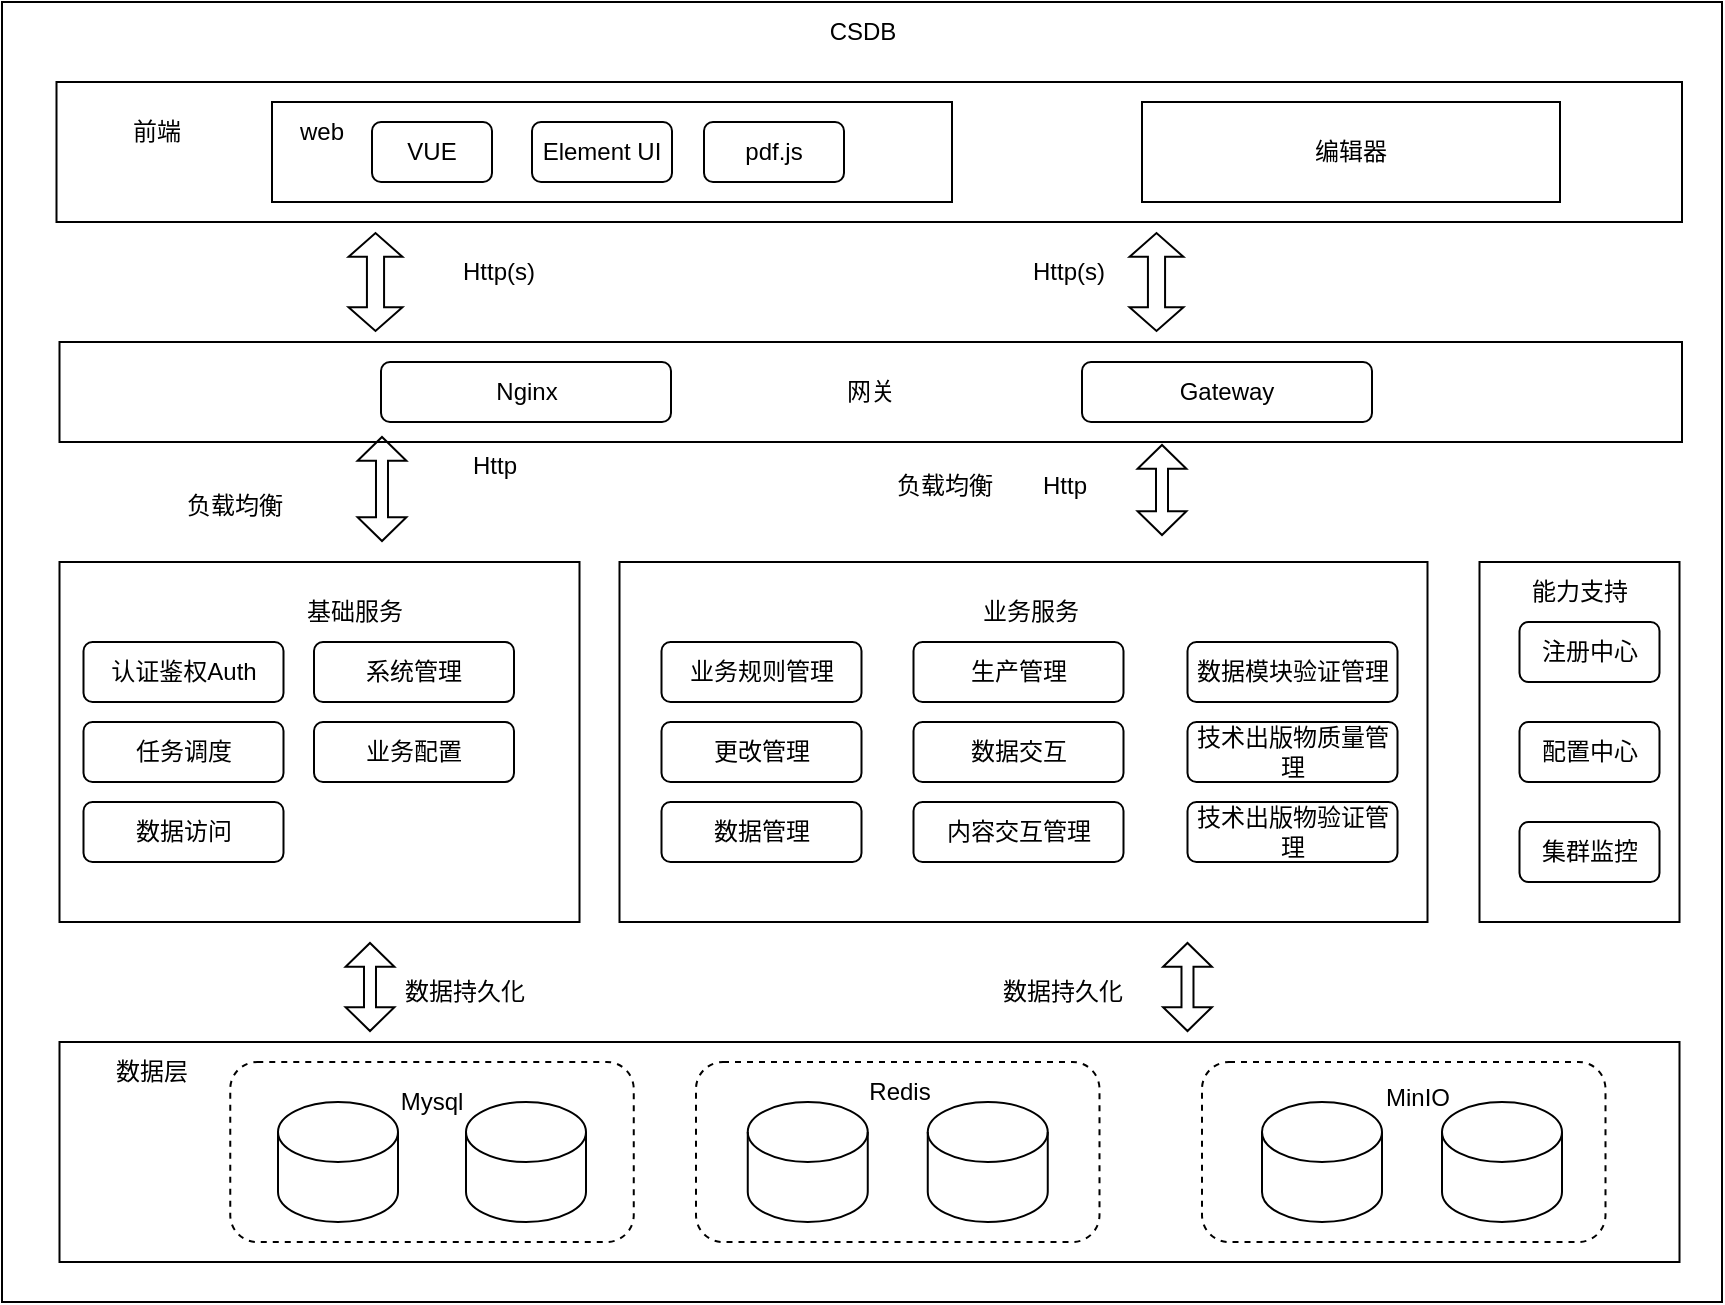<mxfile version="24.5.3" type="github">
  <diagram name="第 1 页" id="zqUAOEaz19EFo88n6Xfu">
    <mxGraphModel dx="1050" dy="557" grid="1" gridSize="10" guides="1" tooltips="1" connect="1" arrows="1" fold="1" page="1" pageScale="1" pageWidth="827" pageHeight="1169" math="0" shadow="0">
      <root>
        <mxCell id="0" />
        <mxCell id="1" parent="0" />
        <mxCell id="J7e16loEIpS3EIJHLEXg-1" value="" style="rounded=0;whiteSpace=wrap;html=1;" vertex="1" parent="1">
          <mxGeometry x="60" y="130" width="860" height="650" as="geometry" />
        </mxCell>
        <mxCell id="J7e16loEIpS3EIJHLEXg-3" value="" style="rounded=0;whiteSpace=wrap;html=1;" vertex="1" parent="1">
          <mxGeometry x="88.75" y="650" width="810" height="110" as="geometry" />
        </mxCell>
        <mxCell id="J7e16loEIpS3EIJHLEXg-75" value="" style="rounded=1;whiteSpace=wrap;html=1;dashed=1;" vertex="1" parent="1">
          <mxGeometry x="174.13" y="660" width="201.75" height="90" as="geometry" />
        </mxCell>
        <mxCell id="J7e16loEIpS3EIJHLEXg-7" value="" style="rounded=0;whiteSpace=wrap;html=1;" vertex="1" parent="1">
          <mxGeometry x="88.75" y="410" width="260" height="180" as="geometry" />
        </mxCell>
        <mxCell id="J7e16loEIpS3EIJHLEXg-13" value="" style="rounded=0;whiteSpace=wrap;html=1;" vertex="1" parent="1">
          <mxGeometry x="798.75" y="410" width="100" height="180" as="geometry" />
        </mxCell>
        <mxCell id="J7e16loEIpS3EIJHLEXg-14" value="注册中心" style="rounded=1;whiteSpace=wrap;html=1;" vertex="1" parent="1">
          <mxGeometry x="818.75" y="440" width="70" height="30" as="geometry" />
        </mxCell>
        <mxCell id="J7e16loEIpS3EIJHLEXg-15" value="配置中心" style="rounded=1;whiteSpace=wrap;html=1;" vertex="1" parent="1">
          <mxGeometry x="818.75" y="490" width="70" height="30" as="geometry" />
        </mxCell>
        <mxCell id="J7e16loEIpS3EIJHLEXg-16" value="集群监控" style="rounded=1;whiteSpace=wrap;html=1;" vertex="1" parent="1">
          <mxGeometry x="818.75" y="540" width="70" height="30" as="geometry" />
        </mxCell>
        <mxCell id="J7e16loEIpS3EIJHLEXg-18" value="数据层" style="text;html=1;align=center;verticalAlign=middle;whiteSpace=wrap;rounded=0;" vertex="1" parent="1">
          <mxGeometry x="104.75" y="650" width="60" height="30" as="geometry" />
        </mxCell>
        <mxCell id="J7e16loEIpS3EIJHLEXg-19" value="" style="shape=cylinder3;whiteSpace=wrap;html=1;boundedLbl=1;backgroundOutline=1;size=15;" vertex="1" parent="1">
          <mxGeometry x="198" y="680" width="60" height="60" as="geometry" />
        </mxCell>
        <mxCell id="J7e16loEIpS3EIJHLEXg-22" value="" style="shape=cylinder3;whiteSpace=wrap;html=1;boundedLbl=1;backgroundOutline=1;size=15;" vertex="1" parent="1">
          <mxGeometry x="292" y="680" width="60" height="60" as="geometry" />
        </mxCell>
        <mxCell id="J7e16loEIpS3EIJHLEXg-25" value="基础服务" style="text;html=1;align=center;verticalAlign=middle;resizable=0;points=[];autosize=1;strokeColor=none;fillColor=none;" vertex="1" parent="1">
          <mxGeometry x="200.75" y="420" width="70" height="30" as="geometry" />
        </mxCell>
        <mxCell id="J7e16loEIpS3EIJHLEXg-28" value="认证鉴权Auth" style="rounded=1;whiteSpace=wrap;html=1;" vertex="1" parent="1">
          <mxGeometry x="100.75" y="450" width="100" height="30" as="geometry" />
        </mxCell>
        <mxCell id="J7e16loEIpS3EIJHLEXg-29" value="任务调度" style="rounded=1;whiteSpace=wrap;html=1;" vertex="1" parent="1">
          <mxGeometry x="100.75" y="490" width="100" height="30" as="geometry" />
        </mxCell>
        <mxCell id="J7e16loEIpS3EIJHLEXg-30" value="数据访问" style="rounded=1;whiteSpace=wrap;html=1;" vertex="1" parent="1">
          <mxGeometry x="100.75" y="530" width="100" height="30" as="geometry" />
        </mxCell>
        <mxCell id="J7e16loEIpS3EIJHLEXg-31" value="" style="rounded=0;whiteSpace=wrap;html=1;" vertex="1" parent="1">
          <mxGeometry x="368.75" y="410" width="404" height="180" as="geometry" />
        </mxCell>
        <mxCell id="J7e16loEIpS3EIJHLEXg-32" value="业务服务" style="text;html=1;align=center;verticalAlign=middle;resizable=0;points=[];autosize=1;strokeColor=none;fillColor=none;" vertex="1" parent="1">
          <mxGeometry x="538.75" y="420" width="70" height="30" as="geometry" />
        </mxCell>
        <mxCell id="J7e16loEIpS3EIJHLEXg-33" value="业务规则管理" style="rounded=1;whiteSpace=wrap;html=1;" vertex="1" parent="1">
          <mxGeometry x="389.75" y="450" width="100" height="30" as="geometry" />
        </mxCell>
        <mxCell id="J7e16loEIpS3EIJHLEXg-34" value="更改管理" style="rounded=1;whiteSpace=wrap;html=1;" vertex="1" parent="1">
          <mxGeometry x="389.75" y="490" width="100" height="30" as="geometry" />
        </mxCell>
        <mxCell id="J7e16loEIpS3EIJHLEXg-35" value="数据管理" style="rounded=1;whiteSpace=wrap;html=1;" vertex="1" parent="1">
          <mxGeometry x="389.75" y="530" width="100" height="30" as="geometry" />
        </mxCell>
        <mxCell id="J7e16loEIpS3EIJHLEXg-36" value="生产管理" style="rounded=1;whiteSpace=wrap;html=1;" vertex="1" parent="1">
          <mxGeometry x="515.75" y="450" width="105" height="30" as="geometry" />
        </mxCell>
        <mxCell id="J7e16loEIpS3EIJHLEXg-37" value="数据交互" style="rounded=1;whiteSpace=wrap;html=1;" vertex="1" parent="1">
          <mxGeometry x="515.75" y="490" width="105" height="30" as="geometry" />
        </mxCell>
        <mxCell id="J7e16loEIpS3EIJHLEXg-38" value="内容交互管理" style="rounded=1;whiteSpace=wrap;html=1;" vertex="1" parent="1">
          <mxGeometry x="515.75" y="530" width="105" height="30" as="geometry" />
        </mxCell>
        <mxCell id="J7e16loEIpS3EIJHLEXg-39" value="系统管理" style="rounded=1;whiteSpace=wrap;html=1;" vertex="1" parent="1">
          <mxGeometry x="216" y="450" width="100" height="30" as="geometry" />
        </mxCell>
        <mxCell id="J7e16loEIpS3EIJHLEXg-40" value="业务配置" style="rounded=1;whiteSpace=wrap;html=1;" vertex="1" parent="1">
          <mxGeometry x="216" y="490" width="100" height="30" as="geometry" />
        </mxCell>
        <mxCell id="J7e16loEIpS3EIJHLEXg-42" value="数据模块验证管理" style="rounded=1;whiteSpace=wrap;html=1;" vertex="1" parent="1">
          <mxGeometry x="652.75" y="450" width="105" height="30" as="geometry" />
        </mxCell>
        <mxCell id="J7e16loEIpS3EIJHLEXg-44" value="技术出版物质量管理" style="rounded=1;whiteSpace=wrap;html=1;" vertex="1" parent="1">
          <mxGeometry x="652.75" y="490" width="105" height="30" as="geometry" />
        </mxCell>
        <mxCell id="J7e16loEIpS3EIJHLEXg-45" value="技术出版物验证管理" style="rounded=1;whiteSpace=wrap;html=1;" vertex="1" parent="1">
          <mxGeometry x="652.75" y="530" width="105" height="30" as="geometry" />
        </mxCell>
        <mxCell id="J7e16loEIpS3EIJHLEXg-48" value="能力支持" style="text;html=1;align=center;verticalAlign=middle;whiteSpace=wrap;rounded=0;" vertex="1" parent="1">
          <mxGeometry x="818.75" y="410" width="60" height="30" as="geometry" />
        </mxCell>
        <mxCell id="J7e16loEIpS3EIJHLEXg-49" value="网关" style="rounded=0;whiteSpace=wrap;html=1;" vertex="1" parent="1">
          <mxGeometry x="88.75" y="300" width="811.25" height="50" as="geometry" />
        </mxCell>
        <mxCell id="J7e16loEIpS3EIJHLEXg-50" value="" style="rounded=0;whiteSpace=wrap;html=1;" vertex="1" parent="1">
          <mxGeometry x="87.25" y="170" width="812.75" height="70" as="geometry" />
        </mxCell>
        <mxCell id="J7e16loEIpS3EIJHLEXg-53" value="前端" style="text;html=1;align=center;verticalAlign=middle;resizable=0;points=[];autosize=1;strokeColor=none;fillColor=none;" vertex="1" parent="1">
          <mxGeometry x="112.25" y="180" width="50" height="30" as="geometry" />
        </mxCell>
        <mxCell id="J7e16loEIpS3EIJHLEXg-55" value="" style="rounded=0;whiteSpace=wrap;html=1;" vertex="1" parent="1">
          <mxGeometry x="195" y="180" width="340" height="50" as="geometry" />
        </mxCell>
        <mxCell id="J7e16loEIpS3EIJHLEXg-56" value="web" style="text;html=1;align=center;verticalAlign=middle;whiteSpace=wrap;rounded=0;" vertex="1" parent="1">
          <mxGeometry x="190" y="180" width="60" height="30" as="geometry" />
        </mxCell>
        <mxCell id="J7e16loEIpS3EIJHLEXg-57" value="编辑器" style="rounded=0;whiteSpace=wrap;html=1;" vertex="1" parent="1">
          <mxGeometry x="630" y="180" width="209" height="50" as="geometry" />
        </mxCell>
        <mxCell id="J7e16loEIpS3EIJHLEXg-59" value="VUE" style="rounded=1;whiteSpace=wrap;html=1;" vertex="1" parent="1">
          <mxGeometry x="245" y="190" width="60" height="30" as="geometry" />
        </mxCell>
        <mxCell id="J7e16loEIpS3EIJHLEXg-60" value="Element UI" style="rounded=1;whiteSpace=wrap;html=1;" vertex="1" parent="1">
          <mxGeometry x="325" y="190" width="70" height="30" as="geometry" />
        </mxCell>
        <mxCell id="J7e16loEIpS3EIJHLEXg-61" value="pdf.js" style="rounded=1;whiteSpace=wrap;html=1;" vertex="1" parent="1">
          <mxGeometry x="411" y="190" width="70" height="30" as="geometry" />
        </mxCell>
        <mxCell id="J7e16loEIpS3EIJHLEXg-62" value="" style="shape=flexArrow;endArrow=classic;startArrow=classic;html=1;rounded=0;width=8.571;startSize=3.64;endSize=3.64;endWidth=17.388;startWidth=17.388;" edge="1" parent="1">
          <mxGeometry width="100" height="100" relative="1" as="geometry">
            <mxPoint x="246.75" y="295" as="sourcePoint" />
            <mxPoint x="246.75" y="245" as="targetPoint" />
          </mxGeometry>
        </mxCell>
        <mxCell id="J7e16loEIpS3EIJHLEXg-63" value="" style="shape=flexArrow;endArrow=classic;startArrow=classic;html=1;rounded=0;width=8.571;startSize=3.64;endSize=3.64;endWidth=17.388;startWidth=17.388;" edge="1" parent="1">
          <mxGeometry width="100" height="100" relative="1" as="geometry">
            <mxPoint x="637.25" y="295" as="sourcePoint" />
            <mxPoint x="637.25" y="245" as="targetPoint" />
          </mxGeometry>
        </mxCell>
        <mxCell id="J7e16loEIpS3EIJHLEXg-64" value="Http(s)" style="text;html=1;align=center;verticalAlign=middle;resizable=0;points=[];autosize=1;strokeColor=none;fillColor=none;" vertex="1" parent="1">
          <mxGeometry x="278.25" y="250" width="60" height="30" as="geometry" />
        </mxCell>
        <mxCell id="J7e16loEIpS3EIJHLEXg-65" value="Http(s)" style="text;html=1;align=center;verticalAlign=middle;resizable=0;points=[];autosize=1;strokeColor=none;fillColor=none;" vertex="1" parent="1">
          <mxGeometry x="563.25" y="250" width="60" height="30" as="geometry" />
        </mxCell>
        <mxCell id="J7e16loEIpS3EIJHLEXg-66" value="" style="shape=flexArrow;endArrow=classic;startArrow=classic;html=1;rounded=0;width=6;startSize=3.64;endSize=3.64;endWidth=17.388;startWidth=17.388;entryX=0.197;entryY=0.995;entryDx=0;entryDy=0;entryPerimeter=0;" edge="1" parent="1">
          <mxGeometry width="100" height="100" relative="1" as="geometry">
            <mxPoint x="250" y="400" as="sourcePoint" />
            <mxPoint x="249.996" y="347.0" as="targetPoint" />
          </mxGeometry>
        </mxCell>
        <mxCell id="J7e16loEIpS3EIJHLEXg-67" value="" style="shape=flexArrow;endArrow=classic;startArrow=classic;html=1;rounded=0;width=6;startSize=3.64;endSize=3.64;endWidth=17.388;startWidth=17.388;exitX=0.578;exitY=-0.011;exitDx=0;exitDy=0;exitPerimeter=0;entryX=0.217;entryY=1.055;entryDx=0;entryDy=0;entryPerimeter=0;" edge="1" parent="1">
          <mxGeometry width="100" height="100" relative="1" as="geometry">
            <mxPoint x="640" y="397" as="sourcePoint" />
            <mxPoint x="640" y="351" as="targetPoint" />
          </mxGeometry>
        </mxCell>
        <mxCell id="J7e16loEIpS3EIJHLEXg-68" value="Http" style="text;html=1;align=center;verticalAlign=middle;resizable=0;points=[];autosize=1;strokeColor=none;fillColor=none;" vertex="1" parent="1">
          <mxGeometry x="281.25" y="347" width="50" height="30" as="geometry" />
        </mxCell>
        <mxCell id="J7e16loEIpS3EIJHLEXg-69" value="Http" style="text;html=1;align=center;verticalAlign=middle;resizable=0;points=[];autosize=1;strokeColor=none;fillColor=none;" vertex="1" parent="1">
          <mxGeometry x="566.25" y="357" width="50" height="30" as="geometry" />
        </mxCell>
        <mxCell id="J7e16loEIpS3EIJHLEXg-70" value="负载均衡" style="text;html=1;align=center;verticalAlign=middle;resizable=0;points=[];autosize=1;strokeColor=none;fillColor=none;" vertex="1" parent="1">
          <mxGeometry x="141.25" y="367" width="70" height="30" as="geometry" />
        </mxCell>
        <mxCell id="J7e16loEIpS3EIJHLEXg-78" value="" style="rounded=1;whiteSpace=wrap;html=1;dashed=1;" vertex="1" parent="1">
          <mxGeometry x="407" y="660" width="201.75" height="90" as="geometry" />
        </mxCell>
        <mxCell id="J7e16loEIpS3EIJHLEXg-71" value="负载均衡" style="text;html=1;align=center;verticalAlign=middle;resizable=0;points=[];autosize=1;strokeColor=none;fillColor=none;" vertex="1" parent="1">
          <mxGeometry x="496.25" y="357" width="70" height="30" as="geometry" />
        </mxCell>
        <mxCell id="J7e16loEIpS3EIJHLEXg-74" value="CSDB" style="text;html=1;align=center;verticalAlign=middle;resizable=0;points=[];autosize=1;strokeColor=none;fillColor=none;" vertex="1" parent="1">
          <mxGeometry x="460" y="130" width="60" height="30" as="geometry" />
        </mxCell>
        <mxCell id="J7e16loEIpS3EIJHLEXg-77" value="Mysql" style="text;html=1;align=center;verticalAlign=middle;whiteSpace=wrap;rounded=0;" vertex="1" parent="1">
          <mxGeometry x="245" y="665" width="60" height="30" as="geometry" />
        </mxCell>
        <mxCell id="J7e16loEIpS3EIJHLEXg-20" value="" style="shape=cylinder3;whiteSpace=wrap;html=1;boundedLbl=1;backgroundOutline=1;size=15;" vertex="1" parent="1">
          <mxGeometry x="432.88" y="680" width="60" height="60" as="geometry" />
        </mxCell>
        <mxCell id="J7e16loEIpS3EIJHLEXg-23" value="" style="shape=cylinder3;whiteSpace=wrap;html=1;boundedLbl=1;backgroundOutline=1;size=15;" vertex="1" parent="1">
          <mxGeometry x="522.88" y="680" width="60" height="60" as="geometry" />
        </mxCell>
        <mxCell id="J7e16loEIpS3EIJHLEXg-79" value="Redis" style="text;html=1;align=center;verticalAlign=middle;whiteSpace=wrap;rounded=0;" vertex="1" parent="1">
          <mxGeometry x="478.75" y="660" width="60" height="30" as="geometry" />
        </mxCell>
        <mxCell id="J7e16loEIpS3EIJHLEXg-80" value="" style="rounded=1;whiteSpace=wrap;html=1;dashed=1;" vertex="1" parent="1">
          <mxGeometry x="660" y="660" width="201.75" height="90" as="geometry" />
        </mxCell>
        <mxCell id="J7e16loEIpS3EIJHLEXg-81" value="MinIO" style="text;html=1;align=center;verticalAlign=middle;whiteSpace=wrap;rounded=0;" vertex="1" parent="1">
          <mxGeometry x="737.75" y="663" width="60" height="30" as="geometry" />
        </mxCell>
        <mxCell id="J7e16loEIpS3EIJHLEXg-21" value="" style="shape=cylinder3;whiteSpace=wrap;html=1;boundedLbl=1;backgroundOutline=1;size=15;" vertex="1" parent="1">
          <mxGeometry x="690" y="680" width="60" height="60" as="geometry" />
        </mxCell>
        <mxCell id="J7e16loEIpS3EIJHLEXg-24" value="" style="shape=cylinder3;whiteSpace=wrap;html=1;boundedLbl=1;backgroundOutline=1;size=15;" vertex="1" parent="1">
          <mxGeometry x="780" y="680" width="60" height="60" as="geometry" />
        </mxCell>
        <mxCell id="J7e16loEIpS3EIJHLEXg-82" value="" style="shape=flexArrow;endArrow=classic;startArrow=classic;html=1;rounded=0;width=6;startSize=3.64;endSize=3.64;endWidth=17.388;startWidth=17.388;entryX=0.197;entryY=0.995;entryDx=0;entryDy=0;entryPerimeter=0;" edge="1" parent="1">
          <mxGeometry width="100" height="100" relative="1" as="geometry">
            <mxPoint x="244" y="645" as="sourcePoint" />
            <mxPoint x="243.996" y="600" as="targetPoint" />
          </mxGeometry>
        </mxCell>
        <mxCell id="J7e16loEIpS3EIJHLEXg-83" value="" style="shape=flexArrow;endArrow=classic;startArrow=classic;html=1;rounded=0;width=6;startSize=3.64;endSize=3.64;endWidth=17.388;startWidth=17.388;entryX=0.197;entryY=0.995;entryDx=0;entryDy=0;entryPerimeter=0;" edge="1" parent="1">
          <mxGeometry width="100" height="100" relative="1" as="geometry">
            <mxPoint x="652.75" y="645" as="sourcePoint" />
            <mxPoint x="652.746" y="600" as="targetPoint" />
          </mxGeometry>
        </mxCell>
        <mxCell id="J7e16loEIpS3EIJHLEXg-84" value="数据持久化" style="text;html=1;align=center;verticalAlign=middle;resizable=0;points=[];autosize=1;strokeColor=none;fillColor=none;" vertex="1" parent="1">
          <mxGeometry x="251" y="610" width="80" height="30" as="geometry" />
        </mxCell>
        <mxCell id="J7e16loEIpS3EIJHLEXg-85" value="数据持久化" style="text;html=1;align=center;verticalAlign=middle;resizable=0;points=[];autosize=1;strokeColor=none;fillColor=none;" vertex="1" parent="1">
          <mxGeometry x="550" y="610" width="80" height="30" as="geometry" />
        </mxCell>
        <mxCell id="J7e16loEIpS3EIJHLEXg-86" value="Nginx" style="rounded=1;whiteSpace=wrap;html=1;" vertex="1" parent="1">
          <mxGeometry x="249.5" y="310" width="145" height="30" as="geometry" />
        </mxCell>
        <mxCell id="J7e16loEIpS3EIJHLEXg-87" value="Gateway" style="rounded=1;whiteSpace=wrap;html=1;" vertex="1" parent="1">
          <mxGeometry x="600" y="310" width="145" height="30" as="geometry" />
        </mxCell>
      </root>
    </mxGraphModel>
  </diagram>
</mxfile>
